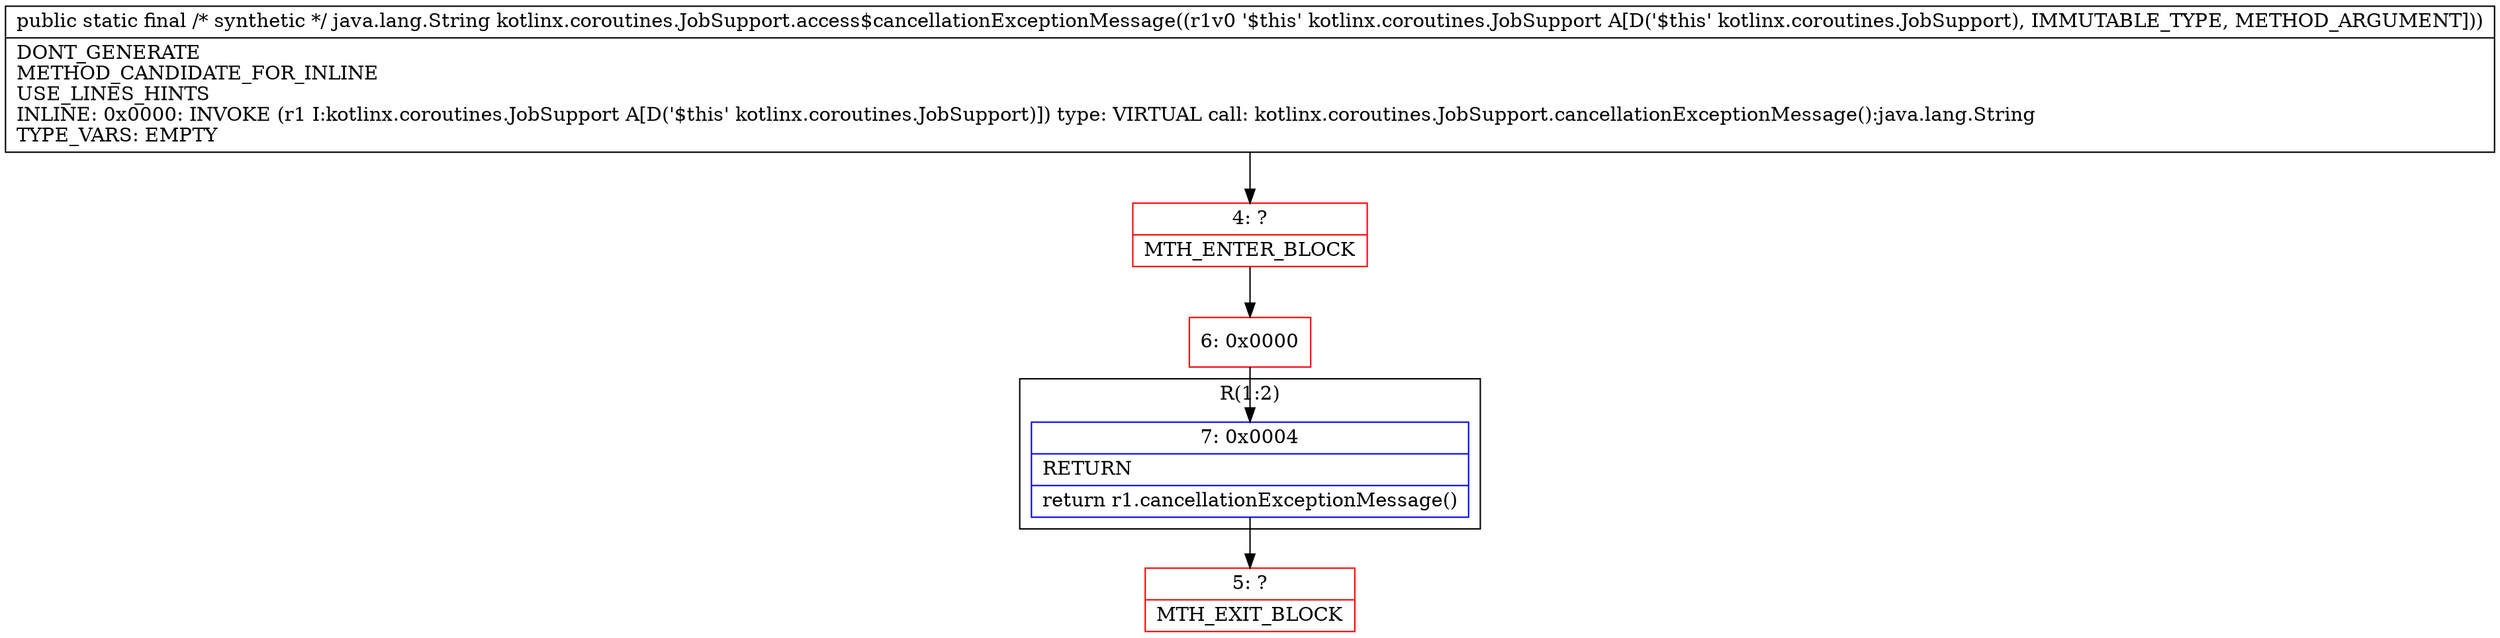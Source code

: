 digraph "CFG forkotlinx.coroutines.JobSupport.access$cancellationExceptionMessage(Lkotlinx\/coroutines\/JobSupport;)Ljava\/lang\/String;" {
subgraph cluster_Region_1225711470 {
label = "R(1:2)";
node [shape=record,color=blue];
Node_7 [shape=record,label="{7\:\ 0x0004|RETURN\l|return r1.cancellationExceptionMessage()\l}"];
}
Node_4 [shape=record,color=red,label="{4\:\ ?|MTH_ENTER_BLOCK\l}"];
Node_6 [shape=record,color=red,label="{6\:\ 0x0000}"];
Node_5 [shape=record,color=red,label="{5\:\ ?|MTH_EXIT_BLOCK\l}"];
MethodNode[shape=record,label="{public static final \/* synthetic *\/ java.lang.String kotlinx.coroutines.JobSupport.access$cancellationExceptionMessage((r1v0 '$this' kotlinx.coroutines.JobSupport A[D('$this' kotlinx.coroutines.JobSupport), IMMUTABLE_TYPE, METHOD_ARGUMENT]))  | DONT_GENERATE\lMETHOD_CANDIDATE_FOR_INLINE\lUSE_LINES_HINTS\lINLINE: 0x0000: INVOKE  (r1 I:kotlinx.coroutines.JobSupport A[D('$this' kotlinx.coroutines.JobSupport)]) type: VIRTUAL call: kotlinx.coroutines.JobSupport.cancellationExceptionMessage():java.lang.String\lTYPE_VARS: EMPTY\l}"];
MethodNode -> Node_4;Node_7 -> Node_5;
Node_4 -> Node_6;
Node_6 -> Node_7;
}

